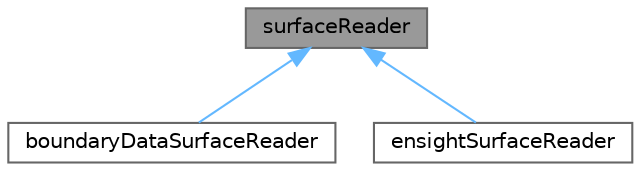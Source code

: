 digraph "surfaceReader"
{
 // LATEX_PDF_SIZE
  bgcolor="transparent";
  edge [fontname=Helvetica,fontsize=10,labelfontname=Helvetica,labelfontsize=10];
  node [fontname=Helvetica,fontsize=10,shape=box,height=0.2,width=0.4];
  Node1 [id="Node000001",label="surfaceReader",height=0.2,width=0.4,color="gray40", fillcolor="grey60", style="filled", fontcolor="black",tooltip="Abstract base class for surface readers with fields."];
  Node1 -> Node2 [id="edge1_Node000001_Node000002",dir="back",color="steelblue1",style="solid",tooltip=" "];
  Node2 [id="Node000002",label="boundaryDataSurfaceReader",height=0.2,width=0.4,color="gray40", fillcolor="white", style="filled",URL="$classFoam_1_1boundaryDataSurfaceReader.html",tooltip="A boundaryData format surface reader. However, the \"surface\" represented by boundaryData is actually ..."];
  Node1 -> Node3 [id="edge2_Node000001_Node000003",dir="back",color="steelblue1",style="solid",tooltip=" "];
  Node3 [id="Node000003",label="ensightSurfaceReader",height=0.2,width=0.4,color="gray40", fillcolor="white", style="filled",URL="$classFoam_1_1ensightSurfaceReader.html",tooltip="Ensight format surface reader."];
}

